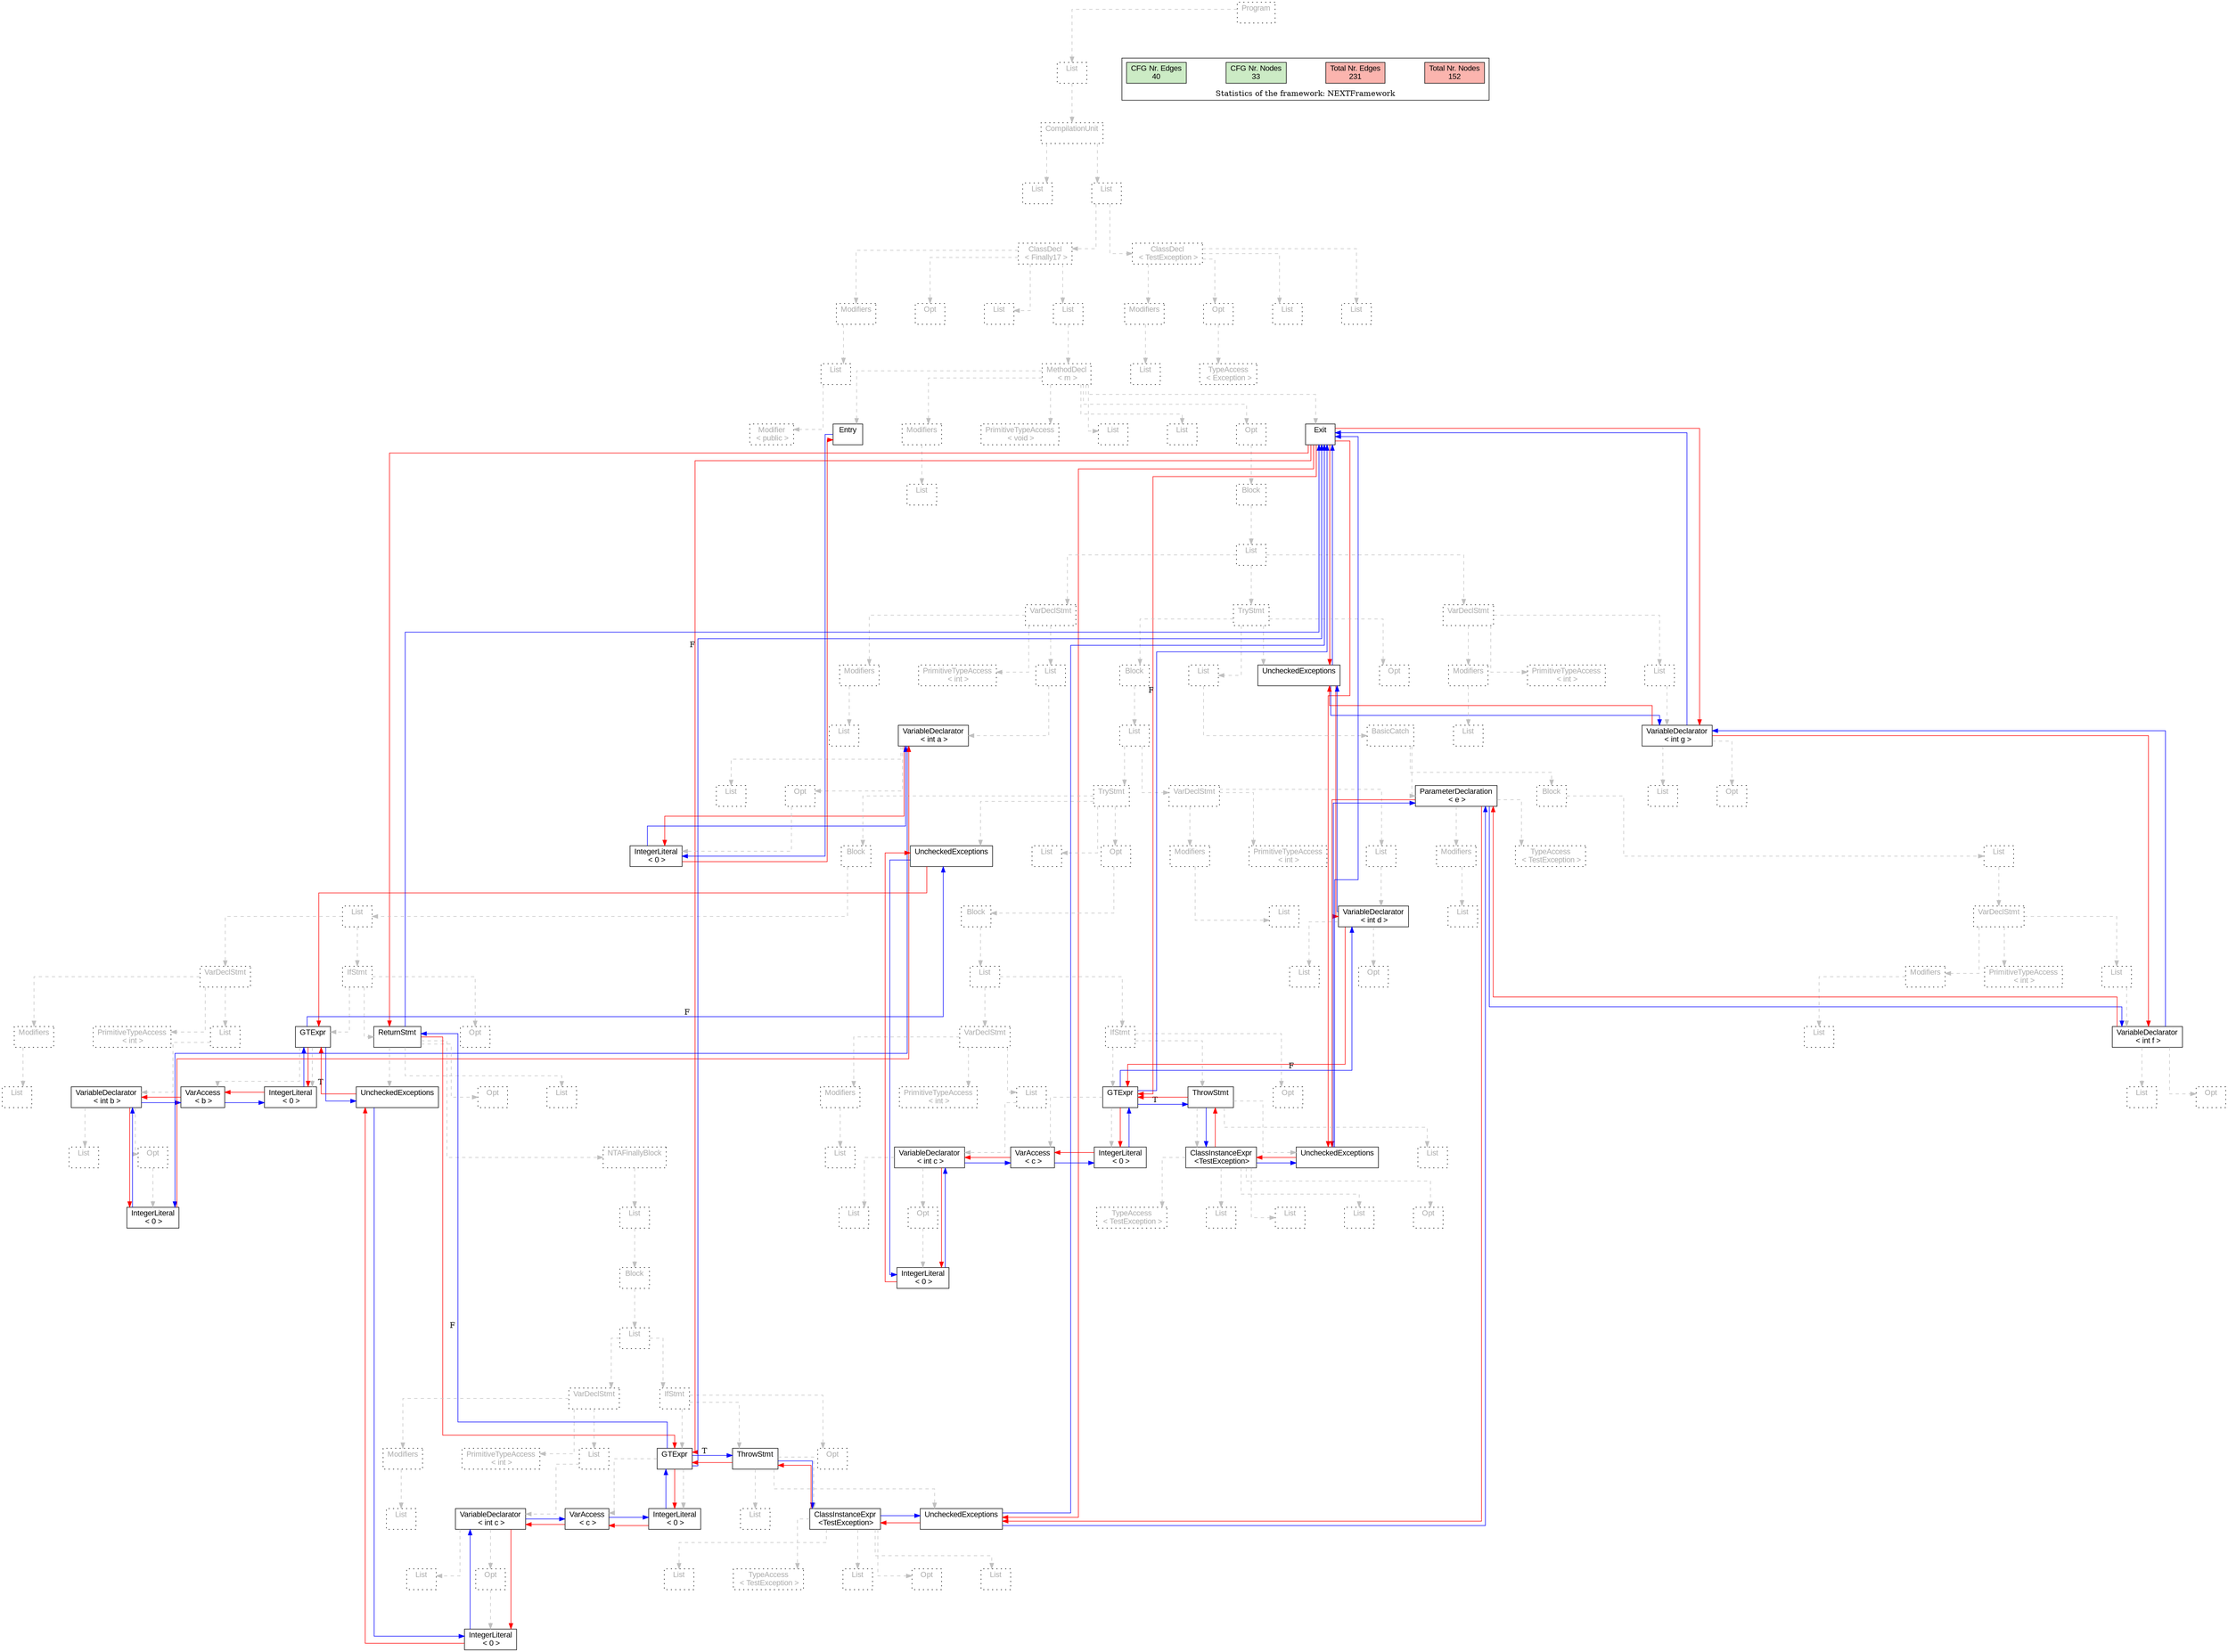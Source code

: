 digraph G {
graph [splines=ortho, nodesep="1", ranksep="1"]
node [shape=rect, fontname=Arial];
{ rank = same; "Program[0]"}
{ rank = same; "List[1]"}
{ rank = same; "CompilationUnit[2]"}
{ rank = same; "List[3]"; "List[4]"}
{ rank = same; "ClassDecl[5]"; "ClassDecl[144]"}
{ rank = same; "Modifiers[6]"; "Opt[9]"; "List[10]"; "List[11]"; "Modifiers[145]"; "Opt[147]"; "List[149]"; "List[150]"}
{ rank = same; "List[7]"; "MethodDecl[12]"; "List[146]"; "TypeAccess[148]"}
{ rank = same; "Modifier[8]"; "Entry[13]"; "Modifiers[14]"; "PrimitiveTypeAccess[16]"; "List[17]"; "List[18]"; "Opt[19]"; "Exit[20]"}
{ rank = same; "List[15]"; "Block[20]"}
{ rank = same; "List[21]"}
{ rank = same; "VarDeclStmt[22]"; "TryStmt[31]"; "VarDeclStmt[136]"}
{ rank = same; "Modifiers[23]"; "PrimitiveTypeAccess[25]"; "List[26]"; "Block[32]"; "List[118]"; "Opt[134]"; "UncheckedExceptions[135]"; "Modifiers[137]"; "PrimitiveTypeAccess[139]"; "List[140]"}
{ rank = same; "List[24]"; "VariableDeclarator[27]"; "List[33]"; "BasicCatch[119]"; "List[138]"; "VariableDeclarator[141]"}
{ rank = same; "List[28]"; "Opt[29]"; "TryStmt[34]"; "VarDeclStmt[110]"; "ParameterDeclaration[120]"; "Block[124]"; "List[142]"; "Opt[143]"}
{ rank = same; "IntegerLiteral[30]"; "Block[35]"; "List[82]"; "Opt[83]"; "UncheckedExceptions[109]"; "Modifiers[111]"; "PrimitiveTypeAccess[113]"; "List[114]"; "Modifiers[121]"; "TypeAccess[123]"; "List[125]"}
{ rank = same; "List[36]"; "Block[84]"; "List[112]"; "VariableDeclarator[115]"; "List[122]"; "VarDeclStmt[126]"}
{ rank = same; "VarDeclStmt[37]"; "IfStmt[46]"; "List[85]"; "List[116]"; "Opt[117]"; "Modifiers[127]"; "PrimitiveTypeAccess[129]"; "List[130]"}
{ rank = same; "Modifiers[38]"; "PrimitiveTypeAccess[40]"; "List[41]"; "GTExpr[47]"; "ReturnStmt[50]"; "Opt[81]"; "VarDeclStmt[86]"; "IfStmt[95]"; "List[128]"; "VariableDeclarator[131]"}
{ rank = same; "List[39]"; "VariableDeclarator[42]"; "VarAccess[48]"; "IntegerLiteral[49]"; "Opt[51]"; "List[80]"; "UncheckedExceptions[51]"; "Modifiers[87]"; "PrimitiveTypeAccess[89]"; "List[90]"; "GTExpr[96]"; "ThrowStmt[99]"; "Opt[108]"; "List[132]"; "Opt[133]"}
{ rank = same; "List[43]"; "Opt[44]"; "NTAFinallyBlock[53]"; "List[88]"; "VariableDeclarator[91]"; "VarAccess[97]"; "IntegerLiteral[98]"; "ClassInstanceExpr[101]"; "UncheckedExceptions[100]"; "List[107]"}
{ rank = same; "IntegerLiteral[45]"; "List[54]"; "List[92]"; "Opt[93]"; "TypeAccess[102]"; "List[103]"; "Opt[104]"; "List[105]"; "List[106]"}
{ rank = same; "Block[55]"; "IntegerLiteral[94]"}
{ rank = same; "List[56]"}
{ rank = same; "VarDeclStmt[57]"; "IfStmt[66]"}
{ rank = same; "Modifiers[58]"; "PrimitiveTypeAccess[60]"; "List[61]"; "GTExpr[67]"; "ThrowStmt[70]"; "Opt[79]"}
{ rank = same; "List[59]"; "VariableDeclarator[62]"; "VarAccess[68]"; "IntegerLiteral[69]"; "ClassInstanceExpr[72]"; "UncheckedExceptions[71]"; "List[78]"}
{ rank = same; "List[63]"; "Opt[64]"; "TypeAccess[73]"; "List[74]"; "Opt[75]"; "List[76]"; "List[77]"}
{ rank = same; "IntegerLiteral[65]"}
"Program[0]" [label="Program\n ", style= dotted   fillcolor="#eeeeee" fontcolor="#aaaaaa"  ]
"List[1]" [label="List\n ", style= dotted   fillcolor="#eeeeee" fontcolor="#aaaaaa"  ]
"CompilationUnit[2]" [label="CompilationUnit\n ", style= dotted   fillcolor="#eeeeee" fontcolor="#aaaaaa"  ]
"List[3]" [label="List\n ", style= dotted   fillcolor="#eeeeee" fontcolor="#aaaaaa"  ]
"List[4]" [label="List\n ", style= dotted   fillcolor="#eeeeee" fontcolor="#aaaaaa"  ]
"ClassDecl[5]" [label="ClassDecl\n < Finally17 >", style= dotted   fillcolor="#eeeeee" fontcolor="#aaaaaa"  ]
"Modifiers[6]" [label="Modifiers\n ", style= dotted   fillcolor="#eeeeee" fontcolor="#aaaaaa"  ]
"List[7]" [label="List\n ", style= dotted   fillcolor="#eeeeee" fontcolor="#aaaaaa"  ]
"Modifier[8]" [label="Modifier\n < public >", style= dotted   fillcolor="#eeeeee" fontcolor="#aaaaaa"  ]
"Opt[9]" [label="Opt\n ", style= dotted   fillcolor="#eeeeee" fontcolor="#aaaaaa"  ]
"List[10]" [label="List\n ", style= dotted   fillcolor="#eeeeee" fontcolor="#aaaaaa"  ]
"List[11]" [label="List\n ", style= dotted   fillcolor="#eeeeee" fontcolor="#aaaaaa"  ]
"MethodDecl[12]" [label="MethodDecl\n < m >", style= dotted   fillcolor="#eeeeee" fontcolor="#aaaaaa"  ]
"Entry[13]" [label="Entry\n ", fillcolor=white   style=filled  ]
"Modifiers[14]" [label="Modifiers\n ", style= dotted   fillcolor="#eeeeee" fontcolor="#aaaaaa"  ]
"List[15]" [label="List\n ", style= dotted   fillcolor="#eeeeee" fontcolor="#aaaaaa"  ]
"PrimitiveTypeAccess[16]" [label="PrimitiveTypeAccess\n < void >", style= dotted   fillcolor="#eeeeee" fontcolor="#aaaaaa"  ]
"List[17]" [label="List\n ", style= dotted   fillcolor="#eeeeee" fontcolor="#aaaaaa"  ]
"List[18]" [label="List\n ", style= dotted   fillcolor="#eeeeee" fontcolor="#aaaaaa"  ]
"Opt[19]" [label="Opt\n ", style= dotted   fillcolor="#eeeeee" fontcolor="#aaaaaa"  ]
"Block[20]" [label="Block\n ", style= dotted   fillcolor="#eeeeee" fontcolor="#aaaaaa"  ]
"List[21]" [label="List\n ", style= dotted   fillcolor="#eeeeee" fontcolor="#aaaaaa"  ]
"VarDeclStmt[22]" [label="VarDeclStmt\n ", style= dotted   fillcolor="#eeeeee" fontcolor="#aaaaaa"  ]
"Modifiers[23]" [label="Modifiers\n ", style= dotted   fillcolor="#eeeeee" fontcolor="#aaaaaa"  ]
"List[24]" [label="List\n ", style= dotted   fillcolor="#eeeeee" fontcolor="#aaaaaa"  ]
"PrimitiveTypeAccess[25]" [label="PrimitiveTypeAccess\n < int >", style= dotted   fillcolor="#eeeeee" fontcolor="#aaaaaa"  ]
"List[26]" [label="List\n ", style= dotted   fillcolor="#eeeeee" fontcolor="#aaaaaa"  ]
"VariableDeclarator[27]" [label="VariableDeclarator\n < int a >", fillcolor=white   style=filled  ]
"List[28]" [label="List\n ", style= dotted   fillcolor="#eeeeee" fontcolor="#aaaaaa"  ]
"Opt[29]" [label="Opt\n ", style= dotted   fillcolor="#eeeeee" fontcolor="#aaaaaa"  ]
"IntegerLiteral[30]" [label="IntegerLiteral\n < 0 >", fillcolor=white   style=filled  ]
"TryStmt[31]" [label="TryStmt\n ", style= dotted   fillcolor="#eeeeee" fontcolor="#aaaaaa"  ]
"Block[32]" [label="Block\n ", style= dotted   fillcolor="#eeeeee" fontcolor="#aaaaaa"  ]
"List[33]" [label="List\n ", style= dotted   fillcolor="#eeeeee" fontcolor="#aaaaaa"  ]
"TryStmt[34]" [label="TryStmt\n ", style= dotted   fillcolor="#eeeeee" fontcolor="#aaaaaa"  ]
"Block[35]" [label="Block\n ", style= dotted   fillcolor="#eeeeee" fontcolor="#aaaaaa"  ]
"List[36]" [label="List\n ", style= dotted   fillcolor="#eeeeee" fontcolor="#aaaaaa"  ]
"VarDeclStmt[37]" [label="VarDeclStmt\n ", style= dotted   fillcolor="#eeeeee" fontcolor="#aaaaaa"  ]
"Modifiers[38]" [label="Modifiers\n ", style= dotted   fillcolor="#eeeeee" fontcolor="#aaaaaa"  ]
"List[39]" [label="List\n ", style= dotted   fillcolor="#eeeeee" fontcolor="#aaaaaa"  ]
"PrimitiveTypeAccess[40]" [label="PrimitiveTypeAccess\n < int >", style= dotted   fillcolor="#eeeeee" fontcolor="#aaaaaa"  ]
"List[41]" [label="List\n ", style= dotted   fillcolor="#eeeeee" fontcolor="#aaaaaa"  ]
"VariableDeclarator[42]" [label="VariableDeclarator\n < int b >", fillcolor=white   style=filled  ]
"List[43]" [label="List\n ", style= dotted   fillcolor="#eeeeee" fontcolor="#aaaaaa"  ]
"Opt[44]" [label="Opt\n ", style= dotted   fillcolor="#eeeeee" fontcolor="#aaaaaa"  ]
"IntegerLiteral[45]" [label="IntegerLiteral\n < 0 >", fillcolor=white   style=filled  ]
"IfStmt[46]" [label="IfStmt\n ", style= dotted   fillcolor="#eeeeee" fontcolor="#aaaaaa"  ]
"GTExpr[47]" [label="GTExpr\n ", fillcolor=white   style=filled  ]
"VarAccess[48]" [label="VarAccess\n < b >", fillcolor=white   style=filled  ]
"IntegerLiteral[49]" [label="IntegerLiteral\n < 0 >", fillcolor=white   style=filled  ]
"ReturnStmt[50]" [label="ReturnStmt\n ", fillcolor=white   style=filled  ]
"Opt[51]" [label="Opt\n ", style= dotted   fillcolor="#eeeeee" fontcolor="#aaaaaa"  ]
"NTAFinallyBlock[53]" [label="NTAFinallyBlock\n ", style= dotted   fillcolor="#eeeeee" fontcolor="#aaaaaa"  ]
"List[54]" [label="List\n ", style= dotted   fillcolor="#eeeeee" fontcolor="#aaaaaa"  ]
"Block[55]" [label="Block\n ", style= dotted   fillcolor="#eeeeee" fontcolor="#aaaaaa"  ]
"List[56]" [label="List\n ", style= dotted   fillcolor="#eeeeee" fontcolor="#aaaaaa"  ]
"VarDeclStmt[57]" [label="VarDeclStmt\n ", style= dotted   fillcolor="#eeeeee" fontcolor="#aaaaaa"  ]
"Modifiers[58]" [label="Modifiers\n ", style= dotted   fillcolor="#eeeeee" fontcolor="#aaaaaa"  ]
"List[59]" [label="List\n ", style= dotted   fillcolor="#eeeeee" fontcolor="#aaaaaa"  ]
"PrimitiveTypeAccess[60]" [label="PrimitiveTypeAccess\n < int >", style= dotted   fillcolor="#eeeeee" fontcolor="#aaaaaa"  ]
"List[61]" [label="List\n ", style= dotted   fillcolor="#eeeeee" fontcolor="#aaaaaa"  ]
"VariableDeclarator[62]" [label="VariableDeclarator\n < int c >", fillcolor=white   style=filled  ]
"List[63]" [label="List\n ", style= dotted   fillcolor="#eeeeee" fontcolor="#aaaaaa"  ]
"Opt[64]" [label="Opt\n ", style= dotted   fillcolor="#eeeeee" fontcolor="#aaaaaa"  ]
"IntegerLiteral[65]" [label="IntegerLiteral\n < 0 >", fillcolor=white   style=filled  ]
"IfStmt[66]" [label="IfStmt\n ", style= dotted   fillcolor="#eeeeee" fontcolor="#aaaaaa"  ]
"GTExpr[67]" [label="GTExpr\n ", fillcolor=white   style=filled  ]
"VarAccess[68]" [label="VarAccess\n < c >", fillcolor=white   style=filled  ]
"IntegerLiteral[69]" [label="IntegerLiteral\n < 0 >", fillcolor=white   style=filled  ]
"ThrowStmt[70]" [label="ThrowStmt\n ", fillcolor=white   style=filled  ]
"ClassInstanceExpr[72]" [label="ClassInstanceExpr\n <TestException>", fillcolor=white   style=filled  ]
"TypeAccess[73]" [label="TypeAccess\n < TestException >", style= dotted   fillcolor="#eeeeee" fontcolor="#aaaaaa"  ]
"List[74]" [label="List\n ", style= dotted   fillcolor="#eeeeee" fontcolor="#aaaaaa"  ]
"Opt[75]" [label="Opt\n ", style= dotted   fillcolor="#eeeeee" fontcolor="#aaaaaa"  ]
"List[76]" [label="List\n ", style= dotted   fillcolor="#eeeeee" fontcolor="#aaaaaa"  ]
"List[77]" [label="List\n ", style= dotted   fillcolor="#eeeeee" fontcolor="#aaaaaa"  ]
"UncheckedExceptions[71]" [label="UncheckedExceptions\n ", fillcolor=white   style=filled  ]
"List[78]" [label="List\n ", style= dotted   fillcolor="#eeeeee" fontcolor="#aaaaaa"  ]
"Opt[79]" [label="Opt\n ", style= dotted   fillcolor="#eeeeee" fontcolor="#aaaaaa"  ]
"List[80]" [label="List\n ", style= dotted   fillcolor="#eeeeee" fontcolor="#aaaaaa"  ]
"UncheckedExceptions[51]" [label="UncheckedExceptions\n ", fillcolor=white   style=filled  ]
"Opt[81]" [label="Opt\n ", style= dotted   fillcolor="#eeeeee" fontcolor="#aaaaaa"  ]
"List[82]" [label="List\n ", style= dotted   fillcolor="#eeeeee" fontcolor="#aaaaaa"  ]
"Opt[83]" [label="Opt\n ", style= dotted   fillcolor="#eeeeee" fontcolor="#aaaaaa"  ]
"Block[84]" [label="Block\n ", style= dotted   fillcolor="#eeeeee" fontcolor="#aaaaaa"  ]
"List[85]" [label="List\n ", style= dotted   fillcolor="#eeeeee" fontcolor="#aaaaaa"  ]
"VarDeclStmt[86]" [label="VarDeclStmt\n ", style= dotted   fillcolor="#eeeeee" fontcolor="#aaaaaa"  ]
"Modifiers[87]" [label="Modifiers\n ", style= dotted   fillcolor="#eeeeee" fontcolor="#aaaaaa"  ]
"List[88]" [label="List\n ", style= dotted   fillcolor="#eeeeee" fontcolor="#aaaaaa"  ]
"PrimitiveTypeAccess[89]" [label="PrimitiveTypeAccess\n < int >", style= dotted   fillcolor="#eeeeee" fontcolor="#aaaaaa"  ]
"List[90]" [label="List\n ", style= dotted   fillcolor="#eeeeee" fontcolor="#aaaaaa"  ]
"VariableDeclarator[91]" [label="VariableDeclarator\n < int c >", fillcolor=white   style=filled  ]
"List[92]" [label="List\n ", style= dotted   fillcolor="#eeeeee" fontcolor="#aaaaaa"  ]
"Opt[93]" [label="Opt\n ", style= dotted   fillcolor="#eeeeee" fontcolor="#aaaaaa"  ]
"IntegerLiteral[94]" [label="IntegerLiteral\n < 0 >", fillcolor=white   style=filled  ]
"IfStmt[95]" [label="IfStmt\n ", style= dotted   fillcolor="#eeeeee" fontcolor="#aaaaaa"  ]
"GTExpr[96]" [label="GTExpr\n ", fillcolor=white   style=filled  ]
"VarAccess[97]" [label="VarAccess\n < c >", fillcolor=white   style=filled  ]
"IntegerLiteral[98]" [label="IntegerLiteral\n < 0 >", fillcolor=white   style=filled  ]
"ThrowStmt[99]" [label="ThrowStmt\n ", fillcolor=white   style=filled  ]
"ClassInstanceExpr[101]" [label="ClassInstanceExpr\n <TestException>", fillcolor=white   style=filled  ]
"TypeAccess[102]" [label="TypeAccess\n < TestException >", style= dotted   fillcolor="#eeeeee" fontcolor="#aaaaaa"  ]
"List[103]" [label="List\n ", style= dotted   fillcolor="#eeeeee" fontcolor="#aaaaaa"  ]
"Opt[104]" [label="Opt\n ", style= dotted   fillcolor="#eeeeee" fontcolor="#aaaaaa"  ]
"List[105]" [label="List\n ", style= dotted   fillcolor="#eeeeee" fontcolor="#aaaaaa"  ]
"List[106]" [label="List\n ", style= dotted   fillcolor="#eeeeee" fontcolor="#aaaaaa"  ]
"UncheckedExceptions[100]" [label="UncheckedExceptions\n ", fillcolor=white   style=filled  ]
"List[107]" [label="List\n ", style= dotted   fillcolor="#eeeeee" fontcolor="#aaaaaa"  ]
"Opt[108]" [label="Opt\n ", style= dotted   fillcolor="#eeeeee" fontcolor="#aaaaaa"  ]
"UncheckedExceptions[109]" [label="UncheckedExceptions\n ", fillcolor=white   style=filled  ]
"VarDeclStmt[110]" [label="VarDeclStmt\n ", style= dotted   fillcolor="#eeeeee" fontcolor="#aaaaaa"  ]
"Modifiers[111]" [label="Modifiers\n ", style= dotted   fillcolor="#eeeeee" fontcolor="#aaaaaa"  ]
"List[112]" [label="List\n ", style= dotted   fillcolor="#eeeeee" fontcolor="#aaaaaa"  ]
"PrimitiveTypeAccess[113]" [label="PrimitiveTypeAccess\n < int >", style= dotted   fillcolor="#eeeeee" fontcolor="#aaaaaa"  ]
"List[114]" [label="List\n ", style= dotted   fillcolor="#eeeeee" fontcolor="#aaaaaa"  ]
"VariableDeclarator[115]" [label="VariableDeclarator\n < int d >", fillcolor=white   style=filled  ]
"List[116]" [label="List\n ", style= dotted   fillcolor="#eeeeee" fontcolor="#aaaaaa"  ]
"Opt[117]" [label="Opt\n ", style= dotted   fillcolor="#eeeeee" fontcolor="#aaaaaa"  ]
"List[118]" [label="List\n ", style= dotted   fillcolor="#eeeeee" fontcolor="#aaaaaa"  ]
"BasicCatch[119]" [label="BasicCatch\n ", style= dotted   fillcolor="#eeeeee" fontcolor="#aaaaaa"  ]
"ParameterDeclaration[120]" [label="ParameterDeclaration\n < e >", fillcolor=white   style=filled  ]
"Modifiers[121]" [label="Modifiers\n ", style= dotted   fillcolor="#eeeeee" fontcolor="#aaaaaa"  ]
"List[122]" [label="List\n ", style= dotted   fillcolor="#eeeeee" fontcolor="#aaaaaa"  ]
"TypeAccess[123]" [label="TypeAccess\n < TestException >", style= dotted   fillcolor="#eeeeee" fontcolor="#aaaaaa"  ]
"Block[124]" [label="Block\n ", style= dotted   fillcolor="#eeeeee" fontcolor="#aaaaaa"  ]
"List[125]" [label="List\n ", style= dotted   fillcolor="#eeeeee" fontcolor="#aaaaaa"  ]
"VarDeclStmt[126]" [label="VarDeclStmt\n ", style= dotted   fillcolor="#eeeeee" fontcolor="#aaaaaa"  ]
"Modifiers[127]" [label="Modifiers\n ", style= dotted   fillcolor="#eeeeee" fontcolor="#aaaaaa"  ]
"List[128]" [label="List\n ", style= dotted   fillcolor="#eeeeee" fontcolor="#aaaaaa"  ]
"PrimitiveTypeAccess[129]" [label="PrimitiveTypeAccess\n < int >", style= dotted   fillcolor="#eeeeee" fontcolor="#aaaaaa"  ]
"List[130]" [label="List\n ", style= dotted   fillcolor="#eeeeee" fontcolor="#aaaaaa"  ]
"VariableDeclarator[131]" [label="VariableDeclarator\n < int f >", fillcolor=white   style=filled  ]
"List[132]" [label="List\n ", style= dotted   fillcolor="#eeeeee" fontcolor="#aaaaaa"  ]
"Opt[133]" [label="Opt\n ", style= dotted   fillcolor="#eeeeee" fontcolor="#aaaaaa"  ]
"Opt[134]" [label="Opt\n ", style= dotted   fillcolor="#eeeeee" fontcolor="#aaaaaa"  ]
"UncheckedExceptions[135]" [label="UncheckedExceptions\n ", fillcolor=white   style=filled  ]
"VarDeclStmt[136]" [label="VarDeclStmt\n ", style= dotted   fillcolor="#eeeeee" fontcolor="#aaaaaa"  ]
"Modifiers[137]" [label="Modifiers\n ", style= dotted   fillcolor="#eeeeee" fontcolor="#aaaaaa"  ]
"List[138]" [label="List\n ", style= dotted   fillcolor="#eeeeee" fontcolor="#aaaaaa"  ]
"PrimitiveTypeAccess[139]" [label="PrimitiveTypeAccess\n < int >", style= dotted   fillcolor="#eeeeee" fontcolor="#aaaaaa"  ]
"List[140]" [label="List\n ", style= dotted   fillcolor="#eeeeee" fontcolor="#aaaaaa"  ]
"VariableDeclarator[141]" [label="VariableDeclarator\n < int g >", fillcolor=white   style=filled  ]
"List[142]" [label="List\n ", style= dotted   fillcolor="#eeeeee" fontcolor="#aaaaaa"  ]
"Opt[143]" [label="Opt\n ", style= dotted   fillcolor="#eeeeee" fontcolor="#aaaaaa"  ]
"Exit[20]" [label="Exit\n ", fillcolor=white   style=filled  ]
"ClassDecl[144]" [label="ClassDecl\n < TestException >", style= dotted   fillcolor="#eeeeee" fontcolor="#aaaaaa"  ]
"Modifiers[145]" [label="Modifiers\n ", style= dotted   fillcolor="#eeeeee" fontcolor="#aaaaaa"  ]
"List[146]" [label="List\n ", style= dotted   fillcolor="#eeeeee" fontcolor="#aaaaaa"  ]
"Opt[147]" [label="Opt\n ", style= dotted   fillcolor="#eeeeee" fontcolor="#aaaaaa"  ]
"TypeAccess[148]" [label="TypeAccess\n < Exception >", style= dotted   fillcolor="#eeeeee" fontcolor="#aaaaaa"  ]
"List[149]" [label="List\n ", style= dotted   fillcolor="#eeeeee" fontcolor="#aaaaaa"  ]
"List[150]" [label="List\n ", style= dotted   fillcolor="#eeeeee" fontcolor="#aaaaaa"  ]
"CompilationUnit[2]" -> "List[3]" [style=dashed, color=gray]
"List[7]" -> "Modifier[8]" [style=dashed, color=gray]
"Modifiers[6]" -> "List[7]" [style=dashed, color=gray]
"ClassDecl[5]" -> "Modifiers[6]" [style=dashed, color=gray]
"ClassDecl[5]" -> "Opt[9]" [style=dashed, color=gray]
"ClassDecl[5]" -> "List[10]" [style=dashed, color=gray]
"MethodDecl[12]" -> "Entry[13]" [style=dashed, color=gray]
"Modifiers[14]" -> "List[15]" [style=dashed, color=gray]
"MethodDecl[12]" -> "Modifiers[14]" [style=dashed, color=gray]
"MethodDecl[12]" -> "PrimitiveTypeAccess[16]" [style=dashed, color=gray]
"MethodDecl[12]" -> "List[17]" [style=dashed, color=gray]
"MethodDecl[12]" -> "List[18]" [style=dashed, color=gray]
"Modifiers[23]" -> "List[24]" [style=dashed, color=gray]
"VarDeclStmt[22]" -> "Modifiers[23]" [style=dashed, color=gray]
"VarDeclStmt[22]" -> "PrimitiveTypeAccess[25]" [style=dashed, color=gray]
"VariableDeclarator[27]" -> "List[28]" [style=dashed, color=gray]
"Opt[29]" -> "IntegerLiteral[30]" [style=dashed, color=gray]
"VariableDeclarator[27]" -> "Opt[29]" [style=dashed, color=gray]
"List[26]" -> "VariableDeclarator[27]" [style=dashed, color=gray]
"VarDeclStmt[22]" -> "List[26]" [style=dashed, color=gray]
"List[21]" -> "VarDeclStmt[22]" [style=dashed, color=gray]
"Modifiers[38]" -> "List[39]" [style=dashed, color=gray]
"VarDeclStmt[37]" -> "Modifiers[38]" [style=dashed, color=gray]
"VarDeclStmt[37]" -> "PrimitiveTypeAccess[40]" [style=dashed, color=gray]
"VariableDeclarator[42]" -> "List[43]" [style=dashed, color=gray]
"Opt[44]" -> "IntegerLiteral[45]" [style=dashed, color=gray]
"VariableDeclarator[42]" -> "Opt[44]" [style=dashed, color=gray]
"List[41]" -> "VariableDeclarator[42]" [style=dashed, color=gray]
"VarDeclStmt[37]" -> "List[41]" [style=dashed, color=gray]
"List[36]" -> "VarDeclStmt[37]" [style=dashed, color=gray]
"GTExpr[47]" -> "VarAccess[48]" [style=dashed, color=gray]
"GTExpr[47]" -> "IntegerLiteral[49]" [style=dashed, color=gray]
"IfStmt[46]" -> "GTExpr[47]" [style=dashed, color=gray]
"ReturnStmt[50]" -> "Opt[51]" [style=dashed, color=gray]
"Modifiers[58]" -> "List[59]" [style=dashed, color=gray]
"VarDeclStmt[57]" -> "Modifiers[58]" [style=dashed, color=gray]
"VarDeclStmt[57]" -> "PrimitiveTypeAccess[60]" [style=dashed, color=gray]
"VariableDeclarator[62]" -> "List[63]" [style=dashed, color=gray]
"Opt[64]" -> "IntegerLiteral[65]" [style=dashed, color=gray]
"VariableDeclarator[62]" -> "Opt[64]" [style=dashed, color=gray]
"List[61]" -> "VariableDeclarator[62]" [style=dashed, color=gray]
"VarDeclStmt[57]" -> "List[61]" [style=dashed, color=gray]
"List[56]" -> "VarDeclStmt[57]" [style=dashed, color=gray]
"GTExpr[67]" -> "VarAccess[68]" [style=dashed, color=gray]
"GTExpr[67]" -> "IntegerLiteral[69]" [style=dashed, color=gray]
"IfStmt[66]" -> "GTExpr[67]" [style=dashed, color=gray]
"ClassInstanceExpr[72]" -> "TypeAccess[73]" [style=dashed, color=gray]
"ClassInstanceExpr[72]" -> "List[74]" [style=dashed, color=gray]
"ClassInstanceExpr[72]" -> "Opt[75]" [style=dashed, color=gray]
"ClassInstanceExpr[72]" -> "List[76]" [style=dashed, color=gray]
"ClassInstanceExpr[72]" -> "List[77]" [style=dashed, color=gray]
"ThrowStmt[70]" -> "ClassInstanceExpr[72]" [style=dashed, color=gray]
"ThrowStmt[70]" -> "UncheckedExceptions[71]" [style=dashed, color=gray]
"ThrowStmt[70]" -> "List[78]" [style=dashed, color=gray]
"IfStmt[66]" -> "ThrowStmt[70]" [style=dashed, color=gray]
"IfStmt[66]" -> "Opt[79]" [style=dashed, color=gray]
"List[56]" -> "IfStmt[66]" [style=dashed, color=gray]
"Block[55]" -> "List[56]" [style=dashed, color=gray]
"List[54]" -> "Block[55]" [style=dashed, color=gray]
"NTAFinallyBlock[53]" -> "List[54]" [style=dashed, color=gray]
"ReturnStmt[50]" -> "NTAFinallyBlock[53]" [style=dashed, color=gray]
"ReturnStmt[50]" -> "List[80]" [style=dashed, color=gray]
"ReturnStmt[50]" -> "UncheckedExceptions[51]" [style=dashed, color=gray]
"IfStmt[46]" -> "ReturnStmt[50]" [style=dashed, color=gray]
"IfStmt[46]" -> "Opt[81]" [style=dashed, color=gray]
"List[36]" -> "IfStmt[46]" [style=dashed, color=gray]
"Block[35]" -> "List[36]" [style=dashed, color=gray]
"TryStmt[34]" -> "Block[35]" [style=dashed, color=gray]
"TryStmt[34]" -> "List[82]" [style=dashed, color=gray]
"Modifiers[87]" -> "List[88]" [style=dashed, color=gray]
"VarDeclStmt[86]" -> "Modifiers[87]" [style=dashed, color=gray]
"VarDeclStmt[86]" -> "PrimitiveTypeAccess[89]" [style=dashed, color=gray]
"VariableDeclarator[91]" -> "List[92]" [style=dashed, color=gray]
"Opt[93]" -> "IntegerLiteral[94]" [style=dashed, color=gray]
"VariableDeclarator[91]" -> "Opt[93]" [style=dashed, color=gray]
"List[90]" -> "VariableDeclarator[91]" [style=dashed, color=gray]
"VarDeclStmt[86]" -> "List[90]" [style=dashed, color=gray]
"List[85]" -> "VarDeclStmt[86]" [style=dashed, color=gray]
"GTExpr[96]" -> "VarAccess[97]" [style=dashed, color=gray]
"GTExpr[96]" -> "IntegerLiteral[98]" [style=dashed, color=gray]
"IfStmt[95]" -> "GTExpr[96]" [style=dashed, color=gray]
"ClassInstanceExpr[101]" -> "TypeAccess[102]" [style=dashed, color=gray]
"ClassInstanceExpr[101]" -> "List[103]" [style=dashed, color=gray]
"ClassInstanceExpr[101]" -> "Opt[104]" [style=dashed, color=gray]
"ClassInstanceExpr[101]" -> "List[105]" [style=dashed, color=gray]
"ClassInstanceExpr[101]" -> "List[106]" [style=dashed, color=gray]
"ThrowStmt[99]" -> "ClassInstanceExpr[101]" [style=dashed, color=gray]
"ThrowStmt[99]" -> "UncheckedExceptions[100]" [style=dashed, color=gray]
"ThrowStmt[99]" -> "List[107]" [style=dashed, color=gray]
"IfStmt[95]" -> "ThrowStmt[99]" [style=dashed, color=gray]
"IfStmt[95]" -> "Opt[108]" [style=dashed, color=gray]
"List[85]" -> "IfStmt[95]" [style=dashed, color=gray]
"Block[84]" -> "List[85]" [style=dashed, color=gray]
"Opt[83]" -> "Block[84]" [style=dashed, color=gray]
"TryStmt[34]" -> "Opt[83]" [style=dashed, color=gray]
"TryStmt[34]" -> "UncheckedExceptions[109]" [style=dashed, color=gray]
"List[33]" -> "TryStmt[34]" [style=dashed, color=gray]
"Modifiers[111]" -> "List[112]" [style=dashed, color=gray]
"VarDeclStmt[110]" -> "Modifiers[111]" [style=dashed, color=gray]
"VarDeclStmt[110]" -> "PrimitiveTypeAccess[113]" [style=dashed, color=gray]
"VariableDeclarator[115]" -> "List[116]" [style=dashed, color=gray]
"VariableDeclarator[115]" -> "Opt[117]" [style=dashed, color=gray]
"List[114]" -> "VariableDeclarator[115]" [style=dashed, color=gray]
"VarDeclStmt[110]" -> "List[114]" [style=dashed, color=gray]
"List[33]" -> "VarDeclStmt[110]" [style=dashed, color=gray]
"Block[32]" -> "List[33]" [style=dashed, color=gray]
"TryStmt[31]" -> "Block[32]" [style=dashed, color=gray]
"Modifiers[121]" -> "List[122]" [style=dashed, color=gray]
"ParameterDeclaration[120]" -> "Modifiers[121]" [style=dashed, color=gray]
"ParameterDeclaration[120]" -> "TypeAccess[123]" [style=dashed, color=gray]
"BasicCatch[119]" -> "ParameterDeclaration[120]" [style=dashed, color=gray]
"Modifiers[127]" -> "List[128]" [style=dashed, color=gray]
"VarDeclStmt[126]" -> "Modifiers[127]" [style=dashed, color=gray]
"VarDeclStmt[126]" -> "PrimitiveTypeAccess[129]" [style=dashed, color=gray]
"VariableDeclarator[131]" -> "List[132]" [style=dashed, color=gray]
"VariableDeclarator[131]" -> "Opt[133]" [style=dashed, color=gray]
"List[130]" -> "VariableDeclarator[131]" [style=dashed, color=gray]
"VarDeclStmt[126]" -> "List[130]" [style=dashed, color=gray]
"List[125]" -> "VarDeclStmt[126]" [style=dashed, color=gray]
"Block[124]" -> "List[125]" [style=dashed, color=gray]
"BasicCatch[119]" -> "Block[124]" [style=dashed, color=gray]
"List[118]" -> "BasicCatch[119]" [style=dashed, color=gray]
"TryStmt[31]" -> "List[118]" [style=dashed, color=gray]
"TryStmt[31]" -> "Opt[134]" [style=dashed, color=gray]
"TryStmt[31]" -> "UncheckedExceptions[135]" [style=dashed, color=gray]
"List[21]" -> "TryStmt[31]" [style=dashed, color=gray]
"Modifiers[137]" -> "List[138]" [style=dashed, color=gray]
"VarDeclStmt[136]" -> "Modifiers[137]" [style=dashed, color=gray]
"VarDeclStmt[136]" -> "PrimitiveTypeAccess[139]" [style=dashed, color=gray]
"VariableDeclarator[141]" -> "List[142]" [style=dashed, color=gray]
"VariableDeclarator[141]" -> "Opt[143]" [style=dashed, color=gray]
"List[140]" -> "VariableDeclarator[141]" [style=dashed, color=gray]
"VarDeclStmt[136]" -> "List[140]" [style=dashed, color=gray]
"List[21]" -> "VarDeclStmt[136]" [style=dashed, color=gray]
"Block[20]" -> "List[21]" [style=dashed, color=gray]
"Opt[19]" -> "Block[20]" [style=dashed, color=gray]
"MethodDecl[12]" -> "Opt[19]" [style=dashed, color=gray]
"MethodDecl[12]" -> "Exit[20]" [style=dashed, color=gray]
"List[11]" -> "MethodDecl[12]" [style=dashed, color=gray]
"ClassDecl[5]" -> "List[11]" [style=dashed, color=gray]
"List[4]" -> "ClassDecl[5]" [style=dashed, color=gray]
"Modifiers[145]" -> "List[146]" [style=dashed, color=gray]
"ClassDecl[144]" -> "Modifiers[145]" [style=dashed, color=gray]
"Opt[147]" -> "TypeAccess[148]" [style=dashed, color=gray]
"ClassDecl[144]" -> "Opt[147]" [style=dashed, color=gray]
"ClassDecl[144]" -> "List[149]" [style=dashed, color=gray]
"ClassDecl[144]" -> "List[150]" [style=dashed, color=gray]
"List[4]" -> "ClassDecl[144]" [style=dashed, color=gray]
"CompilationUnit[2]" -> "List[4]" [style=dashed, color=gray]
"List[1]" -> "CompilationUnit[2]" [style=dashed, color=gray]
"Program[0]" -> "List[1]" [style=dashed, color=gray]
"Exit[20]" -> "UncheckedExceptions[135]" [color=red, constraint=false]
"Exit[20]" -> "ReturnStmt[50]" [color=red, constraint=false]
"Exit[20]" -> "GTExpr[67]" [color=red, constraint=false]
"Exit[20]" -> "UncheckedExceptions[71]" [color=red, constraint=false]
"Exit[20]" -> "GTExpr[96]" [color=red, constraint=false]
"Exit[20]" -> "UncheckedExceptions[100]" [color=red, constraint=false]
"Exit[20]" -> "VariableDeclarator[141]" [color=red, constraint=false]
"VariableDeclarator[141]" -> "Exit[20]" [color=blue, constraint=false, xlabel=" "] 
"VariableDeclarator[141]" -> "UncheckedExceptions[135]" [color=red, constraint=false]
"VariableDeclarator[141]" -> "VariableDeclarator[131]" [color=red, constraint=false]
"VariableDeclarator[131]" -> "VariableDeclarator[141]" [color=blue, constraint=false, xlabel=" "] 
"VariableDeclarator[131]" -> "ParameterDeclaration[120]" [color=red, constraint=false]
"ParameterDeclaration[120]" -> "VariableDeclarator[131]" [color=blue, constraint=false, xlabel=" "] 
"ParameterDeclaration[120]" -> "UncheckedExceptions[71]" [color=red, constraint=false]
"ParameterDeclaration[120]" -> "UncheckedExceptions[100]" [color=red, constraint=false]
"UncheckedExceptions[71]" -> "ParameterDeclaration[120]" [color=blue, constraint=false, xlabel=" "] 
"UncheckedExceptions[71]" -> "Exit[20]" [color=blue, constraint=false, xlabel=" "] 
"UncheckedExceptions[71]" -> "ClassInstanceExpr[72]" [color=red, constraint=false]
"ClassInstanceExpr[72]" -> "UncheckedExceptions[71]" [color=blue, constraint=false, xlabel=" "] 
"ClassInstanceExpr[72]" -> "ThrowStmt[70]" [color=red, constraint=false]
"ThrowStmt[70]" -> "ClassInstanceExpr[72]" [color=blue, constraint=false, xlabel=" "] 
"ThrowStmt[70]" -> "GTExpr[67]" [color=red, constraint=false]
"ReturnStmt[50]" -> "Exit[20]" [color=blue, constraint=false, xlabel=" "] 
"ReturnStmt[50]" -> "GTExpr[67]" [color=red, constraint=false]
"GTExpr[67]" -> "ThrowStmt[70]" [color=blue, constraint=false, xlabel="T "] 
"GTExpr[67]" -> "ReturnStmt[50]" [color=blue, constraint=false, xlabel="F "] 
"GTExpr[67]" -> "Exit[20]" [color=blue, constraint=false, xlabel="F "] 
"GTExpr[67]" -> "IntegerLiteral[69]" [color=red, constraint=false]
"IntegerLiteral[69]" -> "GTExpr[67]" [color=blue, constraint=false, xlabel=" "] 
"IntegerLiteral[69]" -> "VarAccess[68]" [color=red, constraint=false]
"VarAccess[68]" -> "IntegerLiteral[69]" [color=blue, constraint=false, xlabel=" "] 
"VarAccess[68]" -> "VariableDeclarator[62]" [color=red, constraint=false]
"VariableDeclarator[62]" -> "VarAccess[68]" [color=blue, constraint=false, xlabel=" "] 
"VariableDeclarator[62]" -> "IntegerLiteral[65]" [color=red, constraint=false]
"IntegerLiteral[65]" -> "VariableDeclarator[62]" [color=blue, constraint=false, xlabel=" "] 
"IntegerLiteral[65]" -> "UncheckedExceptions[51]" [color=red, constraint=false]
"UncheckedExceptions[51]" -> "IntegerLiteral[65]" [color=blue, constraint=false, xlabel=" "] 
"UncheckedExceptions[51]" -> "GTExpr[47]" [color=red, constraint=false]
"UncheckedExceptions[100]" -> "ParameterDeclaration[120]" [color=blue, constraint=false, xlabel=" "] 
"UncheckedExceptions[100]" -> "Exit[20]" [color=blue, constraint=false, xlabel=" "] 
"UncheckedExceptions[100]" -> "ClassInstanceExpr[101]" [color=red, constraint=false]
"ClassInstanceExpr[101]" -> "UncheckedExceptions[100]" [color=blue, constraint=false, xlabel=" "] 
"ClassInstanceExpr[101]" -> "ThrowStmt[99]" [color=red, constraint=false]
"ThrowStmt[99]" -> "ClassInstanceExpr[101]" [color=blue, constraint=false, xlabel=" "] 
"ThrowStmt[99]" -> "GTExpr[96]" [color=red, constraint=false]
"UncheckedExceptions[135]" -> "VariableDeclarator[141]" [color=blue, constraint=false, xlabel=" "] 
"UncheckedExceptions[135]" -> "Exit[20]" [color=blue, constraint=false, xlabel=" "] 
"UncheckedExceptions[135]" -> "VariableDeclarator[115]" [color=red, constraint=false]
"VariableDeclarator[115]" -> "UncheckedExceptions[135]" [color=blue, constraint=false, xlabel=" "] 
"VariableDeclarator[115]" -> "GTExpr[96]" [color=red, constraint=false]
"GTExpr[96]" -> "ThrowStmt[99]" [color=blue, constraint=false, xlabel="T "] 
"GTExpr[96]" -> "VariableDeclarator[115]" [color=blue, constraint=false, xlabel="F "] 
"GTExpr[96]" -> "Exit[20]" [color=blue, constraint=false, xlabel="F "] 
"GTExpr[96]" -> "IntegerLiteral[98]" [color=red, constraint=false]
"IntegerLiteral[98]" -> "GTExpr[96]" [color=blue, constraint=false, xlabel=" "] 
"IntegerLiteral[98]" -> "VarAccess[97]" [color=red, constraint=false]
"VarAccess[97]" -> "IntegerLiteral[98]" [color=blue, constraint=false, xlabel=" "] 
"VarAccess[97]" -> "VariableDeclarator[91]" [color=red, constraint=false]
"VariableDeclarator[91]" -> "VarAccess[97]" [color=blue, constraint=false, xlabel=" "] 
"VariableDeclarator[91]" -> "IntegerLiteral[94]" [color=red, constraint=false]
"IntegerLiteral[94]" -> "VariableDeclarator[91]" [color=blue, constraint=false, xlabel=" "] 
"IntegerLiteral[94]" -> "UncheckedExceptions[109]" [color=red, constraint=false]
"UncheckedExceptions[109]" -> "IntegerLiteral[94]" [color=blue, constraint=false, xlabel=" "] 
"UncheckedExceptions[109]" -> "GTExpr[47]" [color=red, constraint=false]
"GTExpr[47]" -> "UncheckedExceptions[51]" [color=blue, constraint=false, xlabel="T "] 
"GTExpr[47]" -> "UncheckedExceptions[109]" [color=blue, constraint=false, xlabel="F "] 
"GTExpr[47]" -> "IntegerLiteral[49]" [color=red, constraint=false]
"IntegerLiteral[49]" -> "GTExpr[47]" [color=blue, constraint=false, xlabel=" "] 
"IntegerLiteral[49]" -> "VarAccess[48]" [color=red, constraint=false]
"VarAccess[48]" -> "IntegerLiteral[49]" [color=blue, constraint=false, xlabel=" "] 
"VarAccess[48]" -> "VariableDeclarator[42]" [color=red, constraint=false]
"VariableDeclarator[42]" -> "VarAccess[48]" [color=blue, constraint=false, xlabel=" "] 
"VariableDeclarator[42]" -> "IntegerLiteral[45]" [color=red, constraint=false]
"IntegerLiteral[45]" -> "VariableDeclarator[42]" [color=blue, constraint=false, xlabel=" "] 
"IntegerLiteral[45]" -> "VariableDeclarator[27]" [color=red, constraint=false]
"VariableDeclarator[27]" -> "IntegerLiteral[45]" [color=blue, constraint=false, xlabel=" "] 
"VariableDeclarator[27]" -> "IntegerLiteral[30]" [color=red, constraint=false]
"IntegerLiteral[30]" -> "VariableDeclarator[27]" [color=blue, constraint=false, xlabel=" "] 
"IntegerLiteral[30]" -> "Entry[13]" [color=red, constraint=false]
"Entry[13]" -> "IntegerLiteral[30]" [color=blue, constraint=false, xlabel=" "] 
"List[3]" -> "List[4]" [style=invis]
"ClassDecl[5]" -> "ClassDecl[144]" [style=invis]
"Modifiers[6]" -> "Opt[9]" -> "List[10]" -> "List[11]" [style=invis]
"Entry[13]" -> "Modifiers[14]" -> "PrimitiveTypeAccess[16]" -> "List[17]" -> "List[18]" -> "Opt[19]" -> "Exit[20]" [style=invis]
"VarDeclStmt[22]" -> "TryStmt[31]" -> "VarDeclStmt[136]" [style=invis]
"Modifiers[23]" -> "PrimitiveTypeAccess[25]" -> "List[26]" [style=invis]
"List[28]" -> "Opt[29]" [style=invis]
"Block[32]" -> "List[118]" -> "Opt[134]" [style=invis]
"TryStmt[34]" -> "VarDeclStmt[110]" [style=invis]
"Block[35]" -> "List[82]" -> "Opt[83]" [style=invis]
"VarDeclStmt[37]" -> "IfStmt[46]" [style=invis]
"Modifiers[38]" -> "PrimitiveTypeAccess[40]" -> "List[41]" [style=invis]
"List[43]" -> "Opt[44]" [style=invis]
"GTExpr[47]" -> "ReturnStmt[50]" -> "Opt[81]" [style=invis]
"VarAccess[48]" -> "IntegerLiteral[49]" [style=invis]
"VarDeclStmt[57]" -> "IfStmt[66]" [style=invis]
"Modifiers[58]" -> "PrimitiveTypeAccess[60]" -> "List[61]" [style=invis]
"List[63]" -> "Opt[64]" [style=invis]
"GTExpr[67]" -> "ThrowStmt[70]" -> "Opt[79]" [style=invis]
"VarAccess[68]" -> "IntegerLiteral[69]" [style=invis]
"TypeAccess[73]" -> "List[74]" -> "Opt[75]" [style=invis]
"VarDeclStmt[86]" -> "IfStmt[95]" [style=invis]
"Modifiers[87]" -> "PrimitiveTypeAccess[89]" -> "List[90]" [style=invis]
"List[92]" -> "Opt[93]" [style=invis]
"GTExpr[96]" -> "ThrowStmt[99]" -> "Opt[108]" [style=invis]
"VarAccess[97]" -> "IntegerLiteral[98]" [style=invis]
"TypeAccess[102]" -> "List[103]" -> "Opt[104]" [style=invis]
"Modifiers[111]" -> "PrimitiveTypeAccess[113]" -> "List[114]" [style=invis]
"List[116]" -> "Opt[117]" [style=invis]
"ParameterDeclaration[120]" -> "Block[124]" [style=invis]
"Modifiers[121]" -> "TypeAccess[123]" [style=invis]
"Modifiers[127]" -> "PrimitiveTypeAccess[129]" -> "List[130]" [style=invis]
"List[132]" -> "Opt[133]" [style=invis]
"Modifiers[137]" -> "PrimitiveTypeAccess[139]" -> "List[140]" [style=invis]
"List[142]" -> "Opt[143]" [style=invis]
"Modifiers[145]" -> "Opt[147]" -> "List[149]" -> "List[150]" [style=invis]

subgraph cluster_legend {
{node [style=filled, fillcolor=1, colorscheme="pastel13"]
Nodes [label="Total Nr. Nodes
152", fillcolor=1]
Edges [label="Total Nr. Edges
231", fillcolor=1]
NodesCFG [label="CFG Nr. Nodes
33", fillcolor=3]
EdgesCFG [label="CFG Nr. Edges
40", fillcolor=3]
Nodes-> "Program[0]" -> NodesCFG  [style="invis"]
Edges -> "Program[0]" ->EdgesCFG [style="invis"]}
label = "Statistics of the framework: NEXTFramework"
style="solid"
ranksep=0.05
nodesep=0.01
labelloc = b
len=2
}}